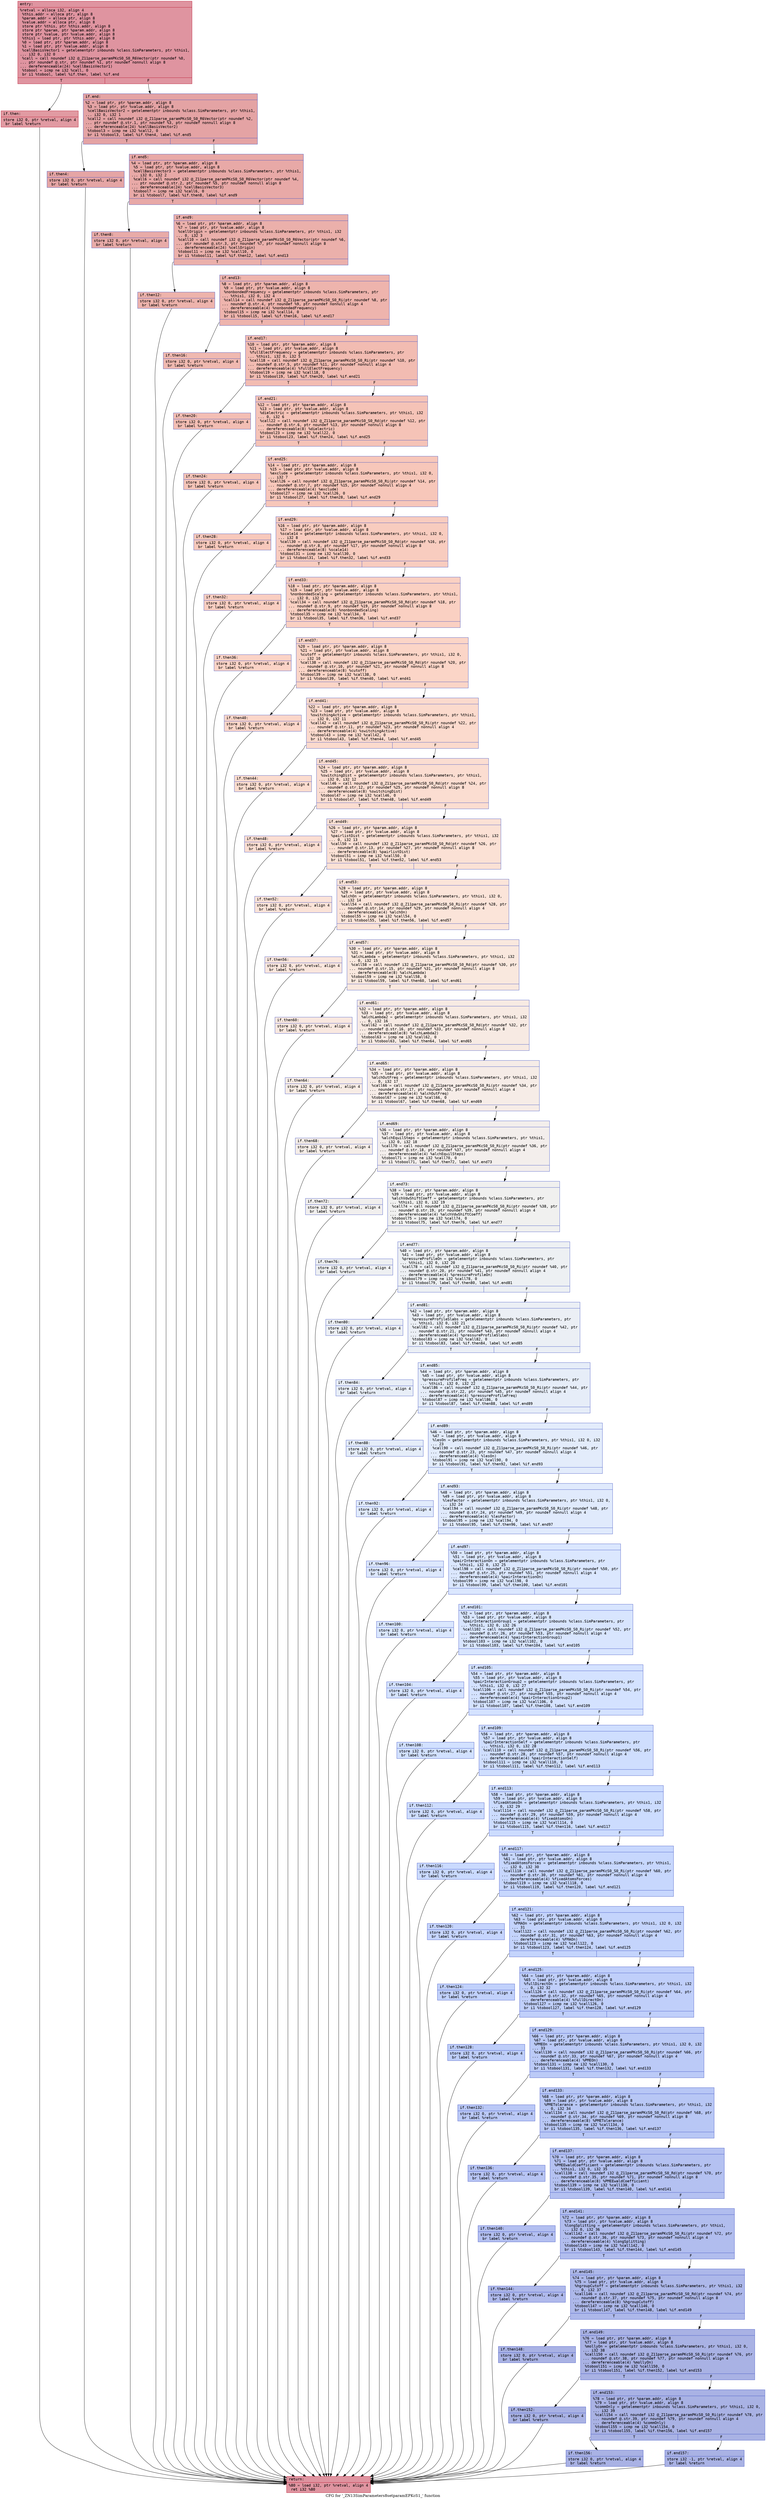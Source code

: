 digraph "CFG for '_ZN13SimParameters8setparamEPKcS1_' function" {
	label="CFG for '_ZN13SimParameters8setparamEPKcS1_' function";

	Node0x55f4dae7b9b0 [shape=record,color="#b70d28ff", style=filled, fillcolor="#b70d2870" fontname="Courier",label="{entry:\l|  %retval = alloca i32, align 4\l  %this.addr = alloca ptr, align 8\l  %param.addr = alloca ptr, align 8\l  %value.addr = alloca ptr, align 8\l  store ptr %this, ptr %this.addr, align 8\l  store ptr %param, ptr %param.addr, align 8\l  store ptr %value, ptr %value.addr, align 8\l  %this1 = load ptr, ptr %this.addr, align 8\l  %0 = load ptr, ptr %param.addr, align 8\l  %1 = load ptr, ptr %value.addr, align 8\l  %cellBasisVector1 = getelementptr inbounds %class.SimParameters, ptr %this1,\l... i32 0, i32 0\l  %call = call noundef i32 @_Z11parse_paramPKcS0_S0_R6Vector(ptr noundef %0,\l... ptr noundef @.str, ptr noundef %1, ptr noundef nonnull align 8\l... dereferenceable(24) %cellBasisVector1)\l  %tobool = icmp ne i32 %call, 0\l  br i1 %tobool, label %if.then, label %if.end\l|{<s0>T|<s1>F}}"];
	Node0x55f4dae7b9b0:s0 -> Node0x55f4dae7c420[tooltip="entry -> if.then\nProbability 62.50%" ];
	Node0x55f4dae7b9b0:s1 -> Node0x55f4dae7b890[tooltip="entry -> if.end\nProbability 37.50%" ];
	Node0x55f4dae7c420 [shape=record,color="#b70d28ff", style=filled, fillcolor="#bb1b2c70" fontname="Courier",label="{if.then:\l|  store i32 0, ptr %retval, align 4\l  br label %return\l}"];
	Node0x55f4dae7c420 -> Node0x55f4dae7c780[tooltip="if.then -> return\nProbability 100.00%" ];
	Node0x55f4dae7b890 [shape=record,color="#3d50c3ff", style=filled, fillcolor="#c32e3170" fontname="Courier",label="{if.end:\l|  %2 = load ptr, ptr %param.addr, align 8\l  %3 = load ptr, ptr %value.addr, align 8\l  %cellBasisVector2 = getelementptr inbounds %class.SimParameters, ptr %this1,\l... i32 0, i32 1\l  %call2 = call noundef i32 @_Z11parse_paramPKcS0_S0_R6Vector(ptr noundef %2,\l... ptr noundef @.str.1, ptr noundef %3, ptr noundef nonnull align 8\l... dereferenceable(24) %cellBasisVector2)\l  %tobool3 = icmp ne i32 %call2, 0\l  br i1 %tobool3, label %if.then4, label %if.end5\l|{<s0>T|<s1>F}}"];
	Node0x55f4dae7b890:s0 -> Node0x55f4dae7cca0[tooltip="if.end -> if.then4\nProbability 62.50%" ];
	Node0x55f4dae7b890:s1 -> Node0x55f4dae7cd50[tooltip="if.end -> if.end5\nProbability 37.50%" ];
	Node0x55f4dae7cca0 [shape=record,color="#3d50c3ff", style=filled, fillcolor="#c5333470" fontname="Courier",label="{if.then4:\l|  store i32 0, ptr %retval, align 4\l  br label %return\l}"];
	Node0x55f4dae7cca0 -> Node0x55f4dae7c780[tooltip="if.then4 -> return\nProbability 100.00%" ];
	Node0x55f4dae7cd50 [shape=record,color="#3d50c3ff", style=filled, fillcolor="#ca3b3770" fontname="Courier",label="{if.end5:\l|  %4 = load ptr, ptr %param.addr, align 8\l  %5 = load ptr, ptr %value.addr, align 8\l  %cellBasisVector3 = getelementptr inbounds %class.SimParameters, ptr %this1,\l... i32 0, i32 2\l  %call6 = call noundef i32 @_Z11parse_paramPKcS0_S0_R6Vector(ptr noundef %4,\l... ptr noundef @.str.2, ptr noundef %5, ptr noundef nonnull align 8\l... dereferenceable(24) %cellBasisVector3)\l  %tobool7 = icmp ne i32 %call6, 0\l  br i1 %tobool7, label %if.then8, label %if.end9\l|{<s0>T|<s1>F}}"];
	Node0x55f4dae7cd50:s0 -> Node0x55f4dae7d3b0[tooltip="if.end5 -> if.then8\nProbability 62.50%" ];
	Node0x55f4dae7cd50:s1 -> Node0x55f4dae7d400[tooltip="if.end5 -> if.end9\nProbability 37.50%" ];
	Node0x55f4dae7d3b0 [shape=record,color="#3d50c3ff", style=filled, fillcolor="#cc403a70" fontname="Courier",label="{if.then8:\l|  store i32 0, ptr %retval, align 4\l  br label %return\l}"];
	Node0x55f4dae7d3b0 -> Node0x55f4dae7c780[tooltip="if.then8 -> return\nProbability 100.00%" ];
	Node0x55f4dae7d400 [shape=record,color="#3d50c3ff", style=filled, fillcolor="#d24b4070" fontname="Courier",label="{if.end9:\l|  %6 = load ptr, ptr %param.addr, align 8\l  %7 = load ptr, ptr %value.addr, align 8\l  %cellOrigin = getelementptr inbounds %class.SimParameters, ptr %this1, i32\l... 0, i32 3\l  %call10 = call noundef i32 @_Z11parse_paramPKcS0_S0_R6Vector(ptr noundef %6,\l... ptr noundef @.str.3, ptr noundef %7, ptr noundef nonnull align 8\l... dereferenceable(24) %cellOrigin)\l  %tobool11 = icmp ne i32 %call10, 0\l  br i1 %tobool11, label %if.then12, label %if.end13\l|{<s0>T|<s1>F}}"];
	Node0x55f4dae7d400:s0 -> Node0x55f4dae734f0[tooltip="if.end9 -> if.then12\nProbability 62.50%" ];
	Node0x55f4dae7d400:s1 -> Node0x55f4dae73540[tooltip="if.end9 -> if.end13\nProbability 37.50%" ];
	Node0x55f4dae734f0 [shape=record,color="#3d50c3ff", style=filled, fillcolor="#d6524470" fontname="Courier",label="{if.then12:\l|  store i32 0, ptr %retval, align 4\l  br label %return\l}"];
	Node0x55f4dae734f0 -> Node0x55f4dae7c780[tooltip="if.then12 -> return\nProbability 100.00%" ];
	Node0x55f4dae73540 [shape=record,color="#3d50c3ff", style=filled, fillcolor="#d8564670" fontname="Courier",label="{if.end13:\l|  %8 = load ptr, ptr %param.addr, align 8\l  %9 = load ptr, ptr %value.addr, align 8\l  %nonbondedFrequency = getelementptr inbounds %class.SimParameters, ptr\l... %this1, i32 0, i32 4\l  %call14 = call noundef i32 @_Z11parse_paramPKcS0_S0_Ri(ptr noundef %8, ptr\l... noundef @.str.4, ptr noundef %9, ptr noundef nonnull align 4\l... dereferenceable(4) %nonbondedFrequency)\l  %tobool15 = icmp ne i32 %call14, 0\l  br i1 %tobool15, label %if.then16, label %if.end17\l|{<s0>T|<s1>F}}"];
	Node0x55f4dae73540:s0 -> Node0x55f4dae73cb0[tooltip="if.end13 -> if.then16\nProbability 62.50%" ];
	Node0x55f4dae73540:s1 -> Node0x55f4dae73d60[tooltip="if.end13 -> if.end17\nProbability 37.50%" ];
	Node0x55f4dae73cb0 [shape=record,color="#3d50c3ff", style=filled, fillcolor="#de614d70" fontname="Courier",label="{if.then16:\l|  store i32 0, ptr %retval, align 4\l  br label %return\l}"];
	Node0x55f4dae73cb0 -> Node0x55f4dae7c780[tooltip="if.then16 -> return\nProbability 100.00%" ];
	Node0x55f4dae73d60 [shape=record,color="#3d50c3ff", style=filled, fillcolor="#e1675170" fontname="Courier",label="{if.end17:\l|  %10 = load ptr, ptr %param.addr, align 8\l  %11 = load ptr, ptr %value.addr, align 8\l  %fullElectFrequency = getelementptr inbounds %class.SimParameters, ptr\l... %this1, i32 0, i32 5\l  %call18 = call noundef i32 @_Z11parse_paramPKcS0_S0_Ri(ptr noundef %10, ptr\l... noundef @.str.5, ptr noundef %11, ptr noundef nonnull align 4\l... dereferenceable(4) %fullElectFrequency)\l  %tobool19 = icmp ne i32 %call18, 0\l  br i1 %tobool19, label %if.then20, label %if.end21\l|{<s0>T|<s1>F}}"];
	Node0x55f4dae73d60:s0 -> Node0x55f4dae7fcc0[tooltip="if.end17 -> if.then20\nProbability 62.50%" ];
	Node0x55f4dae73d60:s1 -> Node0x55f4dae7fd10[tooltip="if.end17 -> if.end21\nProbability 37.50%" ];
	Node0x55f4dae7fcc0 [shape=record,color="#3d50c3ff", style=filled, fillcolor="#e36c5570" fontname="Courier",label="{if.then20:\l|  store i32 0, ptr %retval, align 4\l  br label %return\l}"];
	Node0x55f4dae7fcc0 -> Node0x55f4dae7c780[tooltip="if.then20 -> return\nProbability 100.00%" ];
	Node0x55f4dae7fd10 [shape=record,color="#3d50c3ff", style=filled, fillcolor="#e8765c70" fontname="Courier",label="{if.end21:\l|  %12 = load ptr, ptr %param.addr, align 8\l  %13 = load ptr, ptr %value.addr, align 8\l  %dielectric = getelementptr inbounds %class.SimParameters, ptr %this1, i32\l... 0, i32 6\l  %call22 = call noundef i32 @_Z11parse_paramPKcS0_S0_Rd(ptr noundef %12, ptr\l... noundef @.str.6, ptr noundef %13, ptr noundef nonnull align 8\l... dereferenceable(8) %dielectric)\l  %tobool23 = icmp ne i32 %call22, 0\l  br i1 %tobool23, label %if.then24, label %if.end25\l|{<s0>T|<s1>F}}"];
	Node0x55f4dae7fd10:s0 -> Node0x55f4dae803c0[tooltip="if.end21 -> if.then24\nProbability 62.50%" ];
	Node0x55f4dae7fd10:s1 -> Node0x55f4dae804a0[tooltip="if.end21 -> if.end25\nProbability 37.50%" ];
	Node0x55f4dae803c0 [shape=record,color="#3d50c3ff", style=filled, fillcolor="#e97a5f70" fontname="Courier",label="{if.then24:\l|  store i32 0, ptr %retval, align 4\l  br label %return\l}"];
	Node0x55f4dae803c0 -> Node0x55f4dae7c780[tooltip="if.then24 -> return\nProbability 100.00%" ];
	Node0x55f4dae804a0 [shape=record,color="#3d50c3ff", style=filled, fillcolor="#ec7f6370" fontname="Courier",label="{if.end25:\l|  %14 = load ptr, ptr %param.addr, align 8\l  %15 = load ptr, ptr %value.addr, align 8\l  %exclude = getelementptr inbounds %class.SimParameters, ptr %this1, i32 0,\l... i32 7\l  %call26 = call noundef i32 @_Z11parse_paramPKcS0_S0_Ri(ptr noundef %14, ptr\l... noundef @.str.7, ptr noundef %15, ptr noundef nonnull align 4\l... dereferenceable(4) %exclude)\l  %tobool27 = icmp ne i32 %call26, 0\l  br i1 %tobool27, label %if.then28, label %if.end29\l|{<s0>T|<s1>F}}"];
	Node0x55f4dae804a0:s0 -> Node0x55f4dae80b80[tooltip="if.end25 -> if.then28\nProbability 62.50%" ];
	Node0x55f4dae804a0:s1 -> Node0x55f4dae811f0[tooltip="if.end25 -> if.end29\nProbability 37.50%" ];
	Node0x55f4dae80b80 [shape=record,color="#3d50c3ff", style=filled, fillcolor="#ed836670" fontname="Courier",label="{if.then28:\l|  store i32 0, ptr %retval, align 4\l  br label %return\l}"];
	Node0x55f4dae80b80 -> Node0x55f4dae7c780[tooltip="if.then28 -> return\nProbability 100.00%" ];
	Node0x55f4dae811f0 [shape=record,color="#3d50c3ff", style=filled, fillcolor="#f08b6e70" fontname="Courier",label="{if.end29:\l|  %16 = load ptr, ptr %param.addr, align 8\l  %17 = load ptr, ptr %value.addr, align 8\l  %scale14 = getelementptr inbounds %class.SimParameters, ptr %this1, i32 0,\l... i32 8\l  %call30 = call noundef i32 @_Z11parse_paramPKcS0_S0_Rd(ptr noundef %16, ptr\l... noundef @.str.8, ptr noundef %17, ptr noundef nonnull align 8\l... dereferenceable(8) %scale14)\l  %tobool31 = icmp ne i32 %call30, 0\l  br i1 %tobool31, label %if.then32, label %if.end33\l|{<s0>T|<s1>F}}"];
	Node0x55f4dae811f0:s0 -> Node0x55f4dae81870[tooltip="if.end29 -> if.then32\nProbability 62.50%" ];
	Node0x55f4dae811f0:s1 -> Node0x55f4dae818c0[tooltip="if.end29 -> if.end33\nProbability 37.50%" ];
	Node0x55f4dae81870 [shape=record,color="#3d50c3ff", style=filled, fillcolor="#f2907270" fontname="Courier",label="{if.then32:\l|  store i32 0, ptr %retval, align 4\l  br label %return\l}"];
	Node0x55f4dae81870 -> Node0x55f4dae7c780[tooltip="if.then32 -> return\nProbability 100.00%" ];
	Node0x55f4dae818c0 [shape=record,color="#3d50c3ff", style=filled, fillcolor="#f3947570" fontname="Courier",label="{if.end33:\l|  %18 = load ptr, ptr %param.addr, align 8\l  %19 = load ptr, ptr %value.addr, align 8\l  %nonbondedScaling = getelementptr inbounds %class.SimParameters, ptr %this1,\l... i32 0, i32 9\l  %call34 = call noundef i32 @_Z11parse_paramPKcS0_S0_Rd(ptr noundef %18, ptr\l... noundef @.str.9, ptr noundef %19, ptr noundef nonnull align 8\l... dereferenceable(8) %nonbondedScaling)\l  %tobool35 = icmp ne i32 %call34, 0\l  br i1 %tobool35, label %if.then36, label %if.end37\l|{<s0>T|<s1>F}}"];
	Node0x55f4dae818c0:s0 -> Node0x55f4dae81fb0[tooltip="if.end33 -> if.then36\nProbability 62.50%" ];
	Node0x55f4dae818c0:s1 -> Node0x55f4dae82000[tooltip="if.end33 -> if.end37\nProbability 37.50%" ];
	Node0x55f4dae81fb0 [shape=record,color="#3d50c3ff", style=filled, fillcolor="#f59c7d70" fontname="Courier",label="{if.then36:\l|  store i32 0, ptr %retval, align 4\l  br label %return\l}"];
	Node0x55f4dae81fb0 -> Node0x55f4dae7c780[tooltip="if.then36 -> return\nProbability 100.00%" ];
	Node0x55f4dae82000 [shape=record,color="#3d50c3ff", style=filled, fillcolor="#f5a08170" fontname="Courier",label="{if.end37:\l|  %20 = load ptr, ptr %param.addr, align 8\l  %21 = load ptr, ptr %value.addr, align 8\l  %cutoff = getelementptr inbounds %class.SimParameters, ptr %this1, i32 0,\l... i32 10\l  %call38 = call noundef i32 @_Z11parse_paramPKcS0_S0_Rd(ptr noundef %20, ptr\l... noundef @.str.10, ptr noundef %21, ptr noundef nonnull align 8\l... dereferenceable(8) %cutoff)\l  %tobool39 = icmp ne i32 %call38, 0\l  br i1 %tobool39, label %if.then40, label %if.end41\l|{<s0>T|<s1>F}}"];
	Node0x55f4dae82000:s0 -> Node0x55f4dae82620[tooltip="if.end37 -> if.then40\nProbability 62.50%" ];
	Node0x55f4dae82000:s1 -> Node0x55f4dae82670[tooltip="if.end37 -> if.end41\nProbability 37.50%" ];
	Node0x55f4dae82620 [shape=record,color="#3d50c3ff", style=filled, fillcolor="#f6a38570" fontname="Courier",label="{if.then40:\l|  store i32 0, ptr %retval, align 4\l  br label %return\l}"];
	Node0x55f4dae82620 -> Node0x55f4dae7c780[tooltip="if.then40 -> return\nProbability 100.00%" ];
	Node0x55f4dae82670 [shape=record,color="#3d50c3ff", style=filled, fillcolor="#f7ac8e70" fontname="Courier",label="{if.end41:\l|  %22 = load ptr, ptr %param.addr, align 8\l  %23 = load ptr, ptr %value.addr, align 8\l  %switchingActive = getelementptr inbounds %class.SimParameters, ptr %this1,\l... i32 0, i32 11\l  %call42 = call noundef i32 @_Z11parse_paramPKcS0_S0_Ri(ptr noundef %22, ptr\l... noundef @.str.11, ptr noundef %23, ptr noundef nonnull align 4\l... dereferenceable(4) %switchingActive)\l  %tobool43 = icmp ne i32 %call42, 0\l  br i1 %tobool43, label %if.then44, label %if.end45\l|{<s0>T|<s1>F}}"];
	Node0x55f4dae82670:s0 -> Node0x55f4dae82d00[tooltip="if.end41 -> if.then44\nProbability 62.50%" ];
	Node0x55f4dae82670:s1 -> Node0x55f4dae82d50[tooltip="if.end41 -> if.end45\nProbability 37.50%" ];
	Node0x55f4dae82d00 [shape=record,color="#3d50c3ff", style=filled, fillcolor="#f7af9170" fontname="Courier",label="{if.then44:\l|  store i32 0, ptr %retval, align 4\l  br label %return\l}"];
	Node0x55f4dae82d00 -> Node0x55f4dae7c780[tooltip="if.then44 -> return\nProbability 100.00%" ];
	Node0x55f4dae82d50 [shape=record,color="#3d50c3ff", style=filled, fillcolor="#f7b39670" fontname="Courier",label="{if.end45:\l|  %24 = load ptr, ptr %param.addr, align 8\l  %25 = load ptr, ptr %value.addr, align 8\l  %switchingDist = getelementptr inbounds %class.SimParameters, ptr %this1,\l... i32 0, i32 12\l  %call46 = call noundef i32 @_Z11parse_paramPKcS0_S0_Rd(ptr noundef %24, ptr\l... noundef @.str.12, ptr noundef %25, ptr noundef nonnull align 8\l... dereferenceable(8) %switchingDist)\l  %tobool47 = icmp ne i32 %call46, 0\l  br i1 %tobool47, label %if.then48, label %if.end49\l|{<s0>T|<s1>F}}"];
	Node0x55f4dae82d50:s0 -> Node0x55f4dae833e0[tooltip="if.end45 -> if.then48\nProbability 62.50%" ];
	Node0x55f4dae82d50:s1 -> Node0x55f4dae83430[tooltip="if.end45 -> if.end49\nProbability 37.50%" ];
	Node0x55f4dae833e0 [shape=record,color="#3d50c3ff", style=filled, fillcolor="#f7b59970" fontname="Courier",label="{if.then48:\l|  store i32 0, ptr %retval, align 4\l  br label %return\l}"];
	Node0x55f4dae833e0 -> Node0x55f4dae7c780[tooltip="if.then48 -> return\nProbability 100.00%" ];
	Node0x55f4dae83430 [shape=record,color="#3d50c3ff", style=filled, fillcolor="#f7bca170" fontname="Courier",label="{if.end49:\l|  %26 = load ptr, ptr %param.addr, align 8\l  %27 = load ptr, ptr %value.addr, align 8\l  %pairlistDist = getelementptr inbounds %class.SimParameters, ptr %this1, i32\l... 0, i32 13\l  %call50 = call noundef i32 @_Z11parse_paramPKcS0_S0_Rd(ptr noundef %26, ptr\l... noundef @.str.13, ptr noundef %27, ptr noundef nonnull align 8\l... dereferenceable(8) %pairlistDist)\l  %tobool51 = icmp ne i32 %call50, 0\l  br i1 %tobool51, label %if.then52, label %if.end53\l|{<s0>T|<s1>F}}"];
	Node0x55f4dae83430:s0 -> Node0x55f4dae83ac0[tooltip="if.end49 -> if.then52\nProbability 62.50%" ];
	Node0x55f4dae83430:s1 -> Node0x55f4dae83b10[tooltip="if.end49 -> if.end53\nProbability 37.50%" ];
	Node0x55f4dae83ac0 [shape=record,color="#3d50c3ff", style=filled, fillcolor="#f6bfa670" fontname="Courier",label="{if.then52:\l|  store i32 0, ptr %retval, align 4\l  br label %return\l}"];
	Node0x55f4dae83ac0 -> Node0x55f4dae7c780[tooltip="if.then52 -> return\nProbability 100.00%" ];
	Node0x55f4dae83b10 [shape=record,color="#3d50c3ff", style=filled, fillcolor="#f5c1a970" fontname="Courier",label="{if.end53:\l|  %28 = load ptr, ptr %param.addr, align 8\l  %29 = load ptr, ptr %value.addr, align 8\l  %alchOn = getelementptr inbounds %class.SimParameters, ptr %this1, i32 0,\l... i32 14\l  %call54 = call noundef i32 @_Z11parse_paramPKcS0_S0_Ri(ptr noundef %28, ptr\l... noundef @.str.14, ptr noundef %29, ptr noundef nonnull align 4\l... dereferenceable(4) %alchOn)\l  %tobool55 = icmp ne i32 %call54, 0\l  br i1 %tobool55, label %if.then56, label %if.end57\l|{<s0>T|<s1>F}}"];
	Node0x55f4dae83b10:s0 -> Node0x55f4dae84190[tooltip="if.end53 -> if.then56\nProbability 62.50%" ];
	Node0x55f4dae83b10:s1 -> Node0x55f4dae841e0[tooltip="if.end53 -> if.end57\nProbability 37.50%" ];
	Node0x55f4dae84190 [shape=record,color="#3d50c3ff", style=filled, fillcolor="#f3c7b170" fontname="Courier",label="{if.then56:\l|  store i32 0, ptr %retval, align 4\l  br label %return\l}"];
	Node0x55f4dae84190 -> Node0x55f4dae7c780[tooltip="if.then56 -> return\nProbability 100.00%" ];
	Node0x55f4dae841e0 [shape=record,color="#3d50c3ff", style=filled, fillcolor="#f2cab570" fontname="Courier",label="{if.end57:\l|  %30 = load ptr, ptr %param.addr, align 8\l  %31 = load ptr, ptr %value.addr, align 8\l  %alchLambda = getelementptr inbounds %class.SimParameters, ptr %this1, i32\l... 0, i32 15\l  %call58 = call noundef i32 @_Z11parse_paramPKcS0_S0_Rd(ptr noundef %30, ptr\l... noundef @.str.15, ptr noundef %31, ptr noundef nonnull align 8\l... dereferenceable(8) %alchLambda)\l  %tobool59 = icmp ne i32 %call58, 0\l  br i1 %tobool59, label %if.then60, label %if.end61\l|{<s0>T|<s1>F}}"];
	Node0x55f4dae841e0:s0 -> Node0x55f4dae84870[tooltip="if.end57 -> if.then60\nProbability 62.50%" ];
	Node0x55f4dae841e0:s1 -> Node0x55f4dae848c0[tooltip="if.end57 -> if.end61\nProbability 37.50%" ];
	Node0x55f4dae84870 [shape=record,color="#3d50c3ff", style=filled, fillcolor="#f1ccb870" fontname="Courier",label="{if.then60:\l|  store i32 0, ptr %retval, align 4\l  br label %return\l}"];
	Node0x55f4dae84870 -> Node0x55f4dae7c780[tooltip="if.then60 -> return\nProbability 100.00%" ];
	Node0x55f4dae848c0 [shape=record,color="#3d50c3ff", style=filled, fillcolor="#eed0c070" fontname="Courier",label="{if.end61:\l|  %32 = load ptr, ptr %param.addr, align 8\l  %33 = load ptr, ptr %value.addr, align 8\l  %alchLambda2 = getelementptr inbounds %class.SimParameters, ptr %this1, i32\l... 0, i32 16\l  %call62 = call noundef i32 @_Z11parse_paramPKcS0_S0_Rd(ptr noundef %32, ptr\l... noundef @.str.16, ptr noundef %33, ptr noundef nonnull align 8\l... dereferenceable(8) %alchLambda2)\l  %tobool63 = icmp ne i32 %call62, 0\l  br i1 %tobool63, label %if.then64, label %if.end65\l|{<s0>T|<s1>F}}"];
	Node0x55f4dae848c0:s0 -> Node0x55f4dae84f50[tooltip="if.end61 -> if.then64\nProbability 62.50%" ];
	Node0x55f4dae848c0:s1 -> Node0x55f4dae84fa0[tooltip="if.end61 -> if.end65\nProbability 37.50%" ];
	Node0x55f4dae84f50 [shape=record,color="#3d50c3ff", style=filled, fillcolor="#ecd3c570" fontname="Courier",label="{if.then64:\l|  store i32 0, ptr %retval, align 4\l  br label %return\l}"];
	Node0x55f4dae84f50 -> Node0x55f4dae7c780[tooltip="if.then64 -> return\nProbability 100.00%" ];
	Node0x55f4dae84fa0 [shape=record,color="#3d50c3ff", style=filled, fillcolor="#ead5c970" fontname="Courier",label="{if.end65:\l|  %34 = load ptr, ptr %param.addr, align 8\l  %35 = load ptr, ptr %value.addr, align 8\l  %alchOutFreq = getelementptr inbounds %class.SimParameters, ptr %this1, i32\l... 0, i32 17\l  %call66 = call noundef i32 @_Z11parse_paramPKcS0_S0_Ri(ptr noundef %34, ptr\l... noundef @.str.17, ptr noundef %35, ptr noundef nonnull align 4\l... dereferenceable(4) %alchOutFreq)\l  %tobool67 = icmp ne i32 %call66, 0\l  br i1 %tobool67, label %if.then68, label %if.end69\l|{<s0>T|<s1>F}}"];
	Node0x55f4dae84fa0:s0 -> Node0x55f4dae80c60[tooltip="if.end65 -> if.then68\nProbability 62.50%" ];
	Node0x55f4dae84fa0:s1 -> Node0x55f4dae80cb0[tooltip="if.end65 -> if.end69\nProbability 37.50%" ];
	Node0x55f4dae80c60 [shape=record,color="#3d50c3ff", style=filled, fillcolor="#e8d6cc70" fontname="Courier",label="{if.then68:\l|  store i32 0, ptr %retval, align 4\l  br label %return\l}"];
	Node0x55f4dae80c60 -> Node0x55f4dae7c780[tooltip="if.then68 -> return\nProbability 100.00%" ];
	Node0x55f4dae80cb0 [shape=record,color="#3d50c3ff", style=filled, fillcolor="#e3d9d370" fontname="Courier",label="{if.end69:\l|  %36 = load ptr, ptr %param.addr, align 8\l  %37 = load ptr, ptr %value.addr, align 8\l  %alchEquilSteps = getelementptr inbounds %class.SimParameters, ptr %this1,\l... i32 0, i32 18\l  %call70 = call noundef i32 @_Z11parse_paramPKcS0_S0_Ri(ptr noundef %36, ptr\l... noundef @.str.18, ptr noundef %37, ptr noundef nonnull align 4\l... dereferenceable(4) %alchEquilSteps)\l  %tobool71 = icmp ne i32 %call70, 0\l  br i1 %tobool71, label %if.then72, label %if.end73\l|{<s0>T|<s1>F}}"];
	Node0x55f4dae80cb0:s0 -> Node0x55f4dae86350[tooltip="if.end69 -> if.then72\nProbability 62.50%" ];
	Node0x55f4dae80cb0:s1 -> Node0x55f4dae863a0[tooltip="if.end69 -> if.end73\nProbability 37.50%" ];
	Node0x55f4dae86350 [shape=record,color="#3d50c3ff", style=filled, fillcolor="#e0dbd870" fontname="Courier",label="{if.then72:\l|  store i32 0, ptr %retval, align 4\l  br label %return\l}"];
	Node0x55f4dae86350 -> Node0x55f4dae7c780[tooltip="if.then72 -> return\nProbability 100.00%" ];
	Node0x55f4dae863a0 [shape=record,color="#3d50c3ff", style=filled, fillcolor="#dedcdb70" fontname="Courier",label="{if.end73:\l|  %38 = load ptr, ptr %param.addr, align 8\l  %39 = load ptr, ptr %value.addr, align 8\l  %alchVdwShiftCoeff = getelementptr inbounds %class.SimParameters, ptr\l... %this1, i32 0, i32 19\l  %call74 = call noundef i32 @_Z11parse_paramPKcS0_S0_Ri(ptr noundef %38, ptr\l... noundef @.str.19, ptr noundef %39, ptr noundef nonnull align 4\l... dereferenceable(4) %alchVdwShiftCoeff)\l  %tobool75 = icmp ne i32 %call74, 0\l  br i1 %tobool75, label %if.then76, label %if.end77\l|{<s0>T|<s1>F}}"];
	Node0x55f4dae863a0:s0 -> Node0x55f4dae86a60[tooltip="if.end73 -> if.then76\nProbability 62.50%" ];
	Node0x55f4dae863a0:s1 -> Node0x55f4dae86ab0[tooltip="if.end73 -> if.end77\nProbability 37.50%" ];
	Node0x55f4dae86a60 [shape=record,color="#3d50c3ff", style=filled, fillcolor="#d9dce170" fontname="Courier",label="{if.then76:\l|  store i32 0, ptr %retval, align 4\l  br label %return\l}"];
	Node0x55f4dae86a60 -> Node0x55f4dae7c780[tooltip="if.then76 -> return\nProbability 100.00%" ];
	Node0x55f4dae86ab0 [shape=record,color="#3d50c3ff", style=filled, fillcolor="#d6dce470" fontname="Courier",label="{if.end77:\l|  %40 = load ptr, ptr %param.addr, align 8\l  %41 = load ptr, ptr %value.addr, align 8\l  %pressureProfileOn = getelementptr inbounds %class.SimParameters, ptr\l... %this1, i32 0, i32 20\l  %call78 = call noundef i32 @_Z11parse_paramPKcS0_S0_Ri(ptr noundef %40, ptr\l... noundef @.str.20, ptr noundef %41, ptr noundef nonnull align 4\l... dereferenceable(4) %pressureProfileOn)\l  %tobool79 = icmp ne i32 %call78, 0\l  br i1 %tobool79, label %if.then80, label %if.end81\l|{<s0>T|<s1>F}}"];
	Node0x55f4dae86ab0:s0 -> Node0x55f4dae87140[tooltip="if.end77 -> if.then80\nProbability 62.50%" ];
	Node0x55f4dae86ab0:s1 -> Node0x55f4dae87190[tooltip="if.end77 -> if.end81\nProbability 37.50%" ];
	Node0x55f4dae87140 [shape=record,color="#3d50c3ff", style=filled, fillcolor="#d4dbe670" fontname="Courier",label="{if.then80:\l|  store i32 0, ptr %retval, align 4\l  br label %return\l}"];
	Node0x55f4dae87140 -> Node0x55f4dae7c780[tooltip="if.then80 -> return\nProbability 100.00%" ];
	Node0x55f4dae87190 [shape=record,color="#3d50c3ff", style=filled, fillcolor="#d1dae970" fontname="Courier",label="{if.end81:\l|  %42 = load ptr, ptr %param.addr, align 8\l  %43 = load ptr, ptr %value.addr, align 8\l  %pressureProfileSlabs = getelementptr inbounds %class.SimParameters, ptr\l... %this1, i32 0, i32 21\l  %call82 = call noundef i32 @_Z11parse_paramPKcS0_S0_Ri(ptr noundef %42, ptr\l... noundef @.str.21, ptr noundef %43, ptr noundef nonnull align 4\l... dereferenceable(4) %pressureProfileSlabs)\l  %tobool83 = icmp ne i32 %call82, 0\l  br i1 %tobool83, label %if.then84, label %if.end85\l|{<s0>T|<s1>F}}"];
	Node0x55f4dae87190:s0 -> Node0x55f4dae87820[tooltip="if.end81 -> if.then84\nProbability 62.50%" ];
	Node0x55f4dae87190:s1 -> Node0x55f4dae87870[tooltip="if.end81 -> if.end85\nProbability 37.50%" ];
	Node0x55f4dae87820 [shape=record,color="#3d50c3ff", style=filled, fillcolor="#cbd8ee70" fontname="Courier",label="{if.then84:\l|  store i32 0, ptr %retval, align 4\l  br label %return\l}"];
	Node0x55f4dae87820 -> Node0x55f4dae7c780[tooltip="if.then84 -> return\nProbability 100.00%" ];
	Node0x55f4dae87870 [shape=record,color="#3d50c3ff", style=filled, fillcolor="#c7d7f070" fontname="Courier",label="{if.end85:\l|  %44 = load ptr, ptr %param.addr, align 8\l  %45 = load ptr, ptr %value.addr, align 8\l  %pressureProfileFreq = getelementptr inbounds %class.SimParameters, ptr\l... %this1, i32 0, i32 22\l  %call86 = call noundef i32 @_Z11parse_paramPKcS0_S0_Ri(ptr noundef %44, ptr\l... noundef @.str.22, ptr noundef %45, ptr noundef nonnull align 4\l... dereferenceable(4) %pressureProfileFreq)\l  %tobool87 = icmp ne i32 %call86, 0\l  br i1 %tobool87, label %if.then88, label %if.end89\l|{<s0>T|<s1>F}}"];
	Node0x55f4dae87870:s0 -> Node0x55f4dae87f00[tooltip="if.end85 -> if.then88\nProbability 62.50%" ];
	Node0x55f4dae87870:s1 -> Node0x55f4dae87f50[tooltip="if.end85 -> if.end89\nProbability 37.50%" ];
	Node0x55f4dae87f00 [shape=record,color="#3d50c3ff", style=filled, fillcolor="#c5d6f270" fontname="Courier",label="{if.then88:\l|  store i32 0, ptr %retval, align 4\l  br label %return\l}"];
	Node0x55f4dae87f00 -> Node0x55f4dae7c780[tooltip="if.then88 -> return\nProbability 100.00%" ];
	Node0x55f4dae87f50 [shape=record,color="#3d50c3ff", style=filled, fillcolor="#bfd3f670" fontname="Courier",label="{if.end89:\l|  %46 = load ptr, ptr %param.addr, align 8\l  %47 = load ptr, ptr %value.addr, align 8\l  %lesOn = getelementptr inbounds %class.SimParameters, ptr %this1, i32 0, i32\l... 23\l  %call90 = call noundef i32 @_Z11parse_paramPKcS0_S0_Ri(ptr noundef %46, ptr\l... noundef @.str.23, ptr noundef %47, ptr noundef nonnull align 4\l... dereferenceable(4) %lesOn)\l  %tobool91 = icmp ne i32 %call90, 0\l  br i1 %tobool91, label %if.then92, label %if.end93\l|{<s0>T|<s1>F}}"];
	Node0x55f4dae87f50:s0 -> Node0x55f4dae88d80[tooltip="if.end89 -> if.then92\nProbability 62.50%" ];
	Node0x55f4dae87f50:s1 -> Node0x55f4dae88dd0[tooltip="if.end89 -> if.end93\nProbability 37.50%" ];
	Node0x55f4dae88d80 [shape=record,color="#3d50c3ff", style=filled, fillcolor="#bbd1f870" fontname="Courier",label="{if.then92:\l|  store i32 0, ptr %retval, align 4\l  br label %return\l}"];
	Node0x55f4dae88d80 -> Node0x55f4dae7c780[tooltip="if.then92 -> return\nProbability 100.00%" ];
	Node0x55f4dae88dd0 [shape=record,color="#3d50c3ff", style=filled, fillcolor="#b9d0f970" fontname="Courier",label="{if.end93:\l|  %48 = load ptr, ptr %param.addr, align 8\l  %49 = load ptr, ptr %value.addr, align 8\l  %lesFactor = getelementptr inbounds %class.SimParameters, ptr %this1, i32 0,\l... i32 24\l  %call94 = call noundef i32 @_Z11parse_paramPKcS0_S0_Ri(ptr noundef %48, ptr\l... noundef @.str.24, ptr noundef %49, ptr noundef nonnull align 4\l... dereferenceable(4) %lesFactor)\l  %tobool95 = icmp ne i32 %call94, 0\l  br i1 %tobool95, label %if.then96, label %if.end97\l|{<s0>T|<s1>F}}"];
	Node0x55f4dae88dd0:s0 -> Node0x55f4dae89460[tooltip="if.end93 -> if.then96\nProbability 62.50%" ];
	Node0x55f4dae88dd0:s1 -> Node0x55f4dae894b0[tooltip="if.end93 -> if.end97\nProbability 37.50%" ];
	Node0x55f4dae89460 [shape=record,color="#3d50c3ff", style=filled, fillcolor="#b2ccfb70" fontname="Courier",label="{if.then96:\l|  store i32 0, ptr %retval, align 4\l  br label %return\l}"];
	Node0x55f4dae89460 -> Node0x55f4dae7c780[tooltip="if.then96 -> return\nProbability 100.00%" ];
	Node0x55f4dae894b0 [shape=record,color="#3d50c3ff", style=filled, fillcolor="#aec9fc70" fontname="Courier",label="{if.end97:\l|  %50 = load ptr, ptr %param.addr, align 8\l  %51 = load ptr, ptr %value.addr, align 8\l  %pairInteractionOn = getelementptr inbounds %class.SimParameters, ptr\l... %this1, i32 0, i32 25\l  %call98 = call noundef i32 @_Z11parse_paramPKcS0_S0_Ri(ptr noundef %50, ptr\l... noundef @.str.25, ptr noundef %51, ptr noundef nonnull align 4\l... dereferenceable(4) %pairInteractionOn)\l  %tobool99 = icmp ne i32 %call98, 0\l  br i1 %tobool99, label %if.then100, label %if.end101\l|{<s0>T|<s1>F}}"];
	Node0x55f4dae894b0:s0 -> Node0x55f4dae89ba0[tooltip="if.end97 -> if.then100\nProbability 62.50%" ];
	Node0x55f4dae894b0:s1 -> Node0x55f4dae89bf0[tooltip="if.end97 -> if.end101\nProbability 37.50%" ];
	Node0x55f4dae89ba0 [shape=record,color="#3d50c3ff", style=filled, fillcolor="#abc8fd70" fontname="Courier",label="{if.then100:\l|  store i32 0, ptr %retval, align 4\l  br label %return\l}"];
	Node0x55f4dae89ba0 -> Node0x55f4dae7c780[tooltip="if.then100 -> return\nProbability 100.00%" ];
	Node0x55f4dae89bf0 [shape=record,color="#3d50c3ff", style=filled, fillcolor="#a7c5fe70" fontname="Courier",label="{if.end101:\l|  %52 = load ptr, ptr %param.addr, align 8\l  %53 = load ptr, ptr %value.addr, align 8\l  %pairInteractionGroup1 = getelementptr inbounds %class.SimParameters, ptr\l... %this1, i32 0, i32 26\l  %call102 = call noundef i32 @_Z11parse_paramPKcS0_S0_Ri(ptr noundef %52, ptr\l... noundef @.str.26, ptr noundef %53, ptr noundef nonnull align 4\l... dereferenceable(4) %pairInteractionGroup1)\l  %tobool103 = icmp ne i32 %call102, 0\l  br i1 %tobool103, label %if.then104, label %if.end105\l|{<s0>T|<s1>F}}"];
	Node0x55f4dae89bf0:s0 -> Node0x55f4dae8a280[tooltip="if.end101 -> if.then104\nProbability 62.50%" ];
	Node0x55f4dae89bf0:s1 -> Node0x55f4dae8a2d0[tooltip="if.end101 -> if.end105\nProbability 37.50%" ];
	Node0x55f4dae8a280 [shape=record,color="#3d50c3ff", style=filled, fillcolor="#a1c0ff70" fontname="Courier",label="{if.then104:\l|  store i32 0, ptr %retval, align 4\l  br label %return\l}"];
	Node0x55f4dae8a280 -> Node0x55f4dae7c780[tooltip="if.then104 -> return\nProbability 100.00%" ];
	Node0x55f4dae8a2d0 [shape=record,color="#3d50c3ff", style=filled, fillcolor="#9ebeff70" fontname="Courier",label="{if.end105:\l|  %54 = load ptr, ptr %param.addr, align 8\l  %55 = load ptr, ptr %value.addr, align 8\l  %pairInteractionGroup2 = getelementptr inbounds %class.SimParameters, ptr\l... %this1, i32 0, i32 27\l  %call106 = call noundef i32 @_Z11parse_paramPKcS0_S0_Ri(ptr noundef %54, ptr\l... noundef @.str.27, ptr noundef %55, ptr noundef nonnull align 4\l... dereferenceable(4) %pairInteractionGroup2)\l  %tobool107 = icmp ne i32 %call106, 0\l  br i1 %tobool107, label %if.then108, label %if.end109\l|{<s0>T|<s1>F}}"];
	Node0x55f4dae8a2d0:s0 -> Node0x55f4dae8a960[tooltip="if.end105 -> if.then108\nProbability 62.50%" ];
	Node0x55f4dae8a2d0:s1 -> Node0x55f4dae8a9b0[tooltip="if.end105 -> if.end109\nProbability 37.50%" ];
	Node0x55f4dae8a960 [shape=record,color="#3d50c3ff", style=filled, fillcolor="#9abbff70" fontname="Courier",label="{if.then108:\l|  store i32 0, ptr %retval, align 4\l  br label %return\l}"];
	Node0x55f4dae8a960 -> Node0x55f4dae7c780[tooltip="if.then108 -> return\nProbability 100.00%" ];
	Node0x55f4dae8a9b0 [shape=record,color="#3d50c3ff", style=filled, fillcolor="#93b5fe70" fontname="Courier",label="{if.end109:\l|  %56 = load ptr, ptr %param.addr, align 8\l  %57 = load ptr, ptr %value.addr, align 8\l  %pairInteractionSelf = getelementptr inbounds %class.SimParameters, ptr\l... %this1, i32 0, i32 28\l  %call110 = call noundef i32 @_Z11parse_paramPKcS0_S0_Ri(ptr noundef %56, ptr\l... noundef @.str.28, ptr noundef %57, ptr noundef nonnull align 4\l... dereferenceable(4) %pairInteractionSelf)\l  %tobool111 = icmp ne i32 %call110, 0\l  br i1 %tobool111, label %if.then112, label %if.end113\l|{<s0>T|<s1>F}}"];
	Node0x55f4dae8a9b0:s0 -> Node0x55f4dae8b040[tooltip="if.end109 -> if.then112\nProbability 62.50%" ];
	Node0x55f4dae8a9b0:s1 -> Node0x55f4dae8b090[tooltip="if.end109 -> if.end113\nProbability 37.50%" ];
	Node0x55f4dae8b040 [shape=record,color="#3d50c3ff", style=filled, fillcolor="#8fb1fe70" fontname="Courier",label="{if.then112:\l|  store i32 0, ptr %retval, align 4\l  br label %return\l}"];
	Node0x55f4dae8b040 -> Node0x55f4dae7c780[tooltip="if.then112 -> return\nProbability 100.00%" ];
	Node0x55f4dae8b090 [shape=record,color="#3d50c3ff", style=filled, fillcolor="#8caffe70" fontname="Courier",label="{if.end113:\l|  %58 = load ptr, ptr %param.addr, align 8\l  %59 = load ptr, ptr %value.addr, align 8\l  %fixedAtomsOn = getelementptr inbounds %class.SimParameters, ptr %this1, i32\l... 0, i32 29\l  %call114 = call noundef i32 @_Z11parse_paramPKcS0_S0_Ri(ptr noundef %58, ptr\l... noundef @.str.29, ptr noundef %59, ptr noundef nonnull align 4\l... dereferenceable(4) %fixedAtomsOn)\l  %tobool115 = icmp ne i32 %call114, 0\l  br i1 %tobool115, label %if.then116, label %if.end117\l|{<s0>T|<s1>F}}"];
	Node0x55f4dae8b090:s0 -> Node0x55f4dae8b6c0[tooltip="if.end113 -> if.then116\nProbability 62.50%" ];
	Node0x55f4dae8b090:s1 -> Node0x55f4dae8b710[tooltip="if.end113 -> if.end117\nProbability 37.50%" ];
	Node0x55f4dae8b6c0 [shape=record,color="#3d50c3ff", style=filled, fillcolor="#88abfd70" fontname="Courier",label="{if.then116:\l|  store i32 0, ptr %retval, align 4\l  br label %return\l}"];
	Node0x55f4dae8b6c0 -> Node0x55f4dae7c780[tooltip="if.then116 -> return\nProbability 100.00%" ];
	Node0x55f4dae8b710 [shape=record,color="#3d50c3ff", style=filled, fillcolor="#81a4fb70" fontname="Courier",label="{if.end117:\l|  %60 = load ptr, ptr %param.addr, align 8\l  %61 = load ptr, ptr %value.addr, align 8\l  %fixedAtomsForces = getelementptr inbounds %class.SimParameters, ptr %this1,\l... i32 0, i32 30\l  %call118 = call noundef i32 @_Z11parse_paramPKcS0_S0_Ri(ptr noundef %60, ptr\l... noundef @.str.30, ptr noundef %61, ptr noundef nonnull align 4\l... dereferenceable(4) %fixedAtomsForces)\l  %tobool119 = icmp ne i32 %call118, 0\l  br i1 %tobool119, label %if.then120, label %if.end121\l|{<s0>T|<s1>F}}"];
	Node0x55f4dae8b710:s0 -> Node0x55f4dae8be00[tooltip="if.end117 -> if.then120\nProbability 62.50%" ];
	Node0x55f4dae8b710:s1 -> Node0x55f4dae8be50[tooltip="if.end117 -> if.end121\nProbability 37.50%" ];
	Node0x55f4dae8be00 [shape=record,color="#3d50c3ff", style=filled, fillcolor="#7ea1fa70" fontname="Courier",label="{if.then120:\l|  store i32 0, ptr %retval, align 4\l  br label %return\l}"];
	Node0x55f4dae8be00 -> Node0x55f4dae7c780[tooltip="if.then120 -> return\nProbability 100.00%" ];
	Node0x55f4dae8be50 [shape=record,color="#3d50c3ff", style=filled, fillcolor="#7a9df870" fontname="Courier",label="{if.end121:\l|  %62 = load ptr, ptr %param.addr, align 8\l  %63 = load ptr, ptr %value.addr, align 8\l  %FMAOn = getelementptr inbounds %class.SimParameters, ptr %this1, i32 0, i32\l... 31\l  %call122 = call noundef i32 @_Z11parse_paramPKcS0_S0_Ri(ptr noundef %62, ptr\l... noundef @.str.31, ptr noundef %63, ptr noundef nonnull align 4\l... dereferenceable(4) %FMAOn)\l  %tobool123 = icmp ne i32 %call122, 0\l  br i1 %tobool123, label %if.then124, label %if.end125\l|{<s0>T|<s1>F}}"];
	Node0x55f4dae8be50:s0 -> Node0x55f4dae8c470[tooltip="if.end121 -> if.then124\nProbability 62.50%" ];
	Node0x55f4dae8be50:s1 -> Node0x55f4dae8c4c0[tooltip="if.end121 -> if.end125\nProbability 37.50%" ];
	Node0x55f4dae8c470 [shape=record,color="#3d50c3ff", style=filled, fillcolor="#7396f570" fontname="Courier",label="{if.then124:\l|  store i32 0, ptr %retval, align 4\l  br label %return\l}"];
	Node0x55f4dae8c470 -> Node0x55f4dae7c780[tooltip="if.then124 -> return\nProbability 100.00%" ];
	Node0x55f4dae8c4c0 [shape=record,color="#3d50c3ff", style=filled, fillcolor="#7093f370" fontname="Courier",label="{if.end125:\l|  %64 = load ptr, ptr %param.addr, align 8\l  %65 = load ptr, ptr %value.addr, align 8\l  %fullDirectOn = getelementptr inbounds %class.SimParameters, ptr %this1, i32\l... 0, i32 32\l  %call126 = call noundef i32 @_Z11parse_paramPKcS0_S0_Ri(ptr noundef %64, ptr\l... noundef @.str.32, ptr noundef %65, ptr noundef nonnull align 4\l... dereferenceable(4) %fullDirectOn)\l  %tobool127 = icmp ne i32 %call126, 0\l  br i1 %tobool127, label %if.then128, label %if.end129\l|{<s0>T|<s1>F}}"];
	Node0x55f4dae8c4c0:s0 -> Node0x55f4dae8cb50[tooltip="if.end125 -> if.then128\nProbability 62.50%" ];
	Node0x55f4dae8c4c0:s1 -> Node0x55f4dae8cba0[tooltip="if.end125 -> if.end129\nProbability 37.50%" ];
	Node0x55f4dae8cb50 [shape=record,color="#3d50c3ff", style=filled, fillcolor="#6c8ff170" fontname="Courier",label="{if.then128:\l|  store i32 0, ptr %retval, align 4\l  br label %return\l}"];
	Node0x55f4dae8cb50 -> Node0x55f4dae7c780[tooltip="if.then128 -> return\nProbability 100.00%" ];
	Node0x55f4dae8cba0 [shape=record,color="#3d50c3ff", style=filled, fillcolor="#6687ed70" fontname="Courier",label="{if.end129:\l|  %66 = load ptr, ptr %param.addr, align 8\l  %67 = load ptr, ptr %value.addr, align 8\l  %PMEOn = getelementptr inbounds %class.SimParameters, ptr %this1, i32 0, i32\l... 33\l  %call130 = call noundef i32 @_Z11parse_paramPKcS0_S0_Ri(ptr noundef %66, ptr\l... noundef @.str.33, ptr noundef %67, ptr noundef nonnull align 4\l... dereferenceable(4) %PMEOn)\l  %tobool131 = icmp ne i32 %call130, 0\l  br i1 %tobool131, label %if.then132, label %if.end133\l|{<s0>T|<s1>F}}"];
	Node0x55f4dae8cba0:s0 -> Node0x55f4dae8d220[tooltip="if.end129 -> if.then132\nProbability 62.50%" ];
	Node0x55f4dae8cba0:s1 -> Node0x55f4dae8d270[tooltip="if.end129 -> if.end133\nProbability 37.50%" ];
	Node0x55f4dae8d220 [shape=record,color="#3d50c3ff", style=filled, fillcolor="#6282ea70" fontname="Courier",label="{if.then132:\l|  store i32 0, ptr %retval, align 4\l  br label %return\l}"];
	Node0x55f4dae8d220 -> Node0x55f4dae7c780[tooltip="if.then132 -> return\nProbability 100.00%" ];
	Node0x55f4dae8d270 [shape=record,color="#3d50c3ff", style=filled, fillcolor="#5f7fe870" fontname="Courier",label="{if.end133:\l|  %68 = load ptr, ptr %param.addr, align 8\l  %69 = load ptr, ptr %value.addr, align 8\l  %PMETolerance = getelementptr inbounds %class.SimParameters, ptr %this1, i32\l... 0, i32 34\l  %call134 = call noundef i32 @_Z11parse_paramPKcS0_S0_Rd(ptr noundef %68, ptr\l... noundef @.str.34, ptr noundef %69, ptr noundef nonnull align 8\l... dereferenceable(8) %PMETolerance)\l  %tobool135 = icmp ne i32 %call134, 0\l  br i1 %tobool135, label %if.then136, label %if.end137\l|{<s0>T|<s1>F}}"];
	Node0x55f4dae8d270:s0 -> Node0x55f4dae8d900[tooltip="if.end133 -> if.then136\nProbability 62.50%" ];
	Node0x55f4dae8d270:s1 -> Node0x55f4dae8d950[tooltip="if.end133 -> if.end137\nProbability 37.50%" ];
	Node0x55f4dae8d900 [shape=record,color="#3d50c3ff", style=filled, fillcolor="#5b7ae570" fontname="Courier",label="{if.then136:\l|  store i32 0, ptr %retval, align 4\l  br label %return\l}"];
	Node0x55f4dae8d900 -> Node0x55f4dae7c780[tooltip="if.then136 -> return\nProbability 100.00%" ];
	Node0x55f4dae8d950 [shape=record,color="#3d50c3ff", style=filled, fillcolor="#5572df70" fontname="Courier",label="{if.end137:\l|  %70 = load ptr, ptr %param.addr, align 8\l  %71 = load ptr, ptr %value.addr, align 8\l  %PMEEwaldCoefficient = getelementptr inbounds %class.SimParameters, ptr\l... %this1, i32 0, i32 35\l  %call138 = call noundef i32 @_Z11parse_paramPKcS0_S0_Rd(ptr noundef %70, ptr\l... noundef @.str.35, ptr noundef %71, ptr noundef nonnull align 8\l... dereferenceable(8) %PMEEwaldCoefficient)\l  %tobool139 = icmp ne i32 %call138, 0\l  br i1 %tobool139, label %if.then140, label %if.end141\l|{<s0>T|<s1>F}}"];
	Node0x55f4dae8d950:s0 -> Node0x55f4dae8e040[tooltip="if.end137 -> if.then140\nProbability 62.50%" ];
	Node0x55f4dae8d950:s1 -> Node0x55f4dae8e090[tooltip="if.end137 -> if.end141\nProbability 37.50%" ];
	Node0x55f4dae8e040 [shape=record,color="#3d50c3ff", style=filled, fillcolor="#536edd70" fontname="Courier",label="{if.then140:\l|  store i32 0, ptr %retval, align 4\l  br label %return\l}"];
	Node0x55f4dae8e040 -> Node0x55f4dae7c780[tooltip="if.then140 -> return\nProbability 100.00%" ];
	Node0x55f4dae8e090 [shape=record,color="#3d50c3ff", style=filled, fillcolor="#4f69d970" fontname="Courier",label="{if.end141:\l|  %72 = load ptr, ptr %param.addr, align 8\l  %73 = load ptr, ptr %value.addr, align 8\l  %longSplitting = getelementptr inbounds %class.SimParameters, ptr %this1,\l... i32 0, i32 36\l  %call142 = call noundef i32 @_Z11parse_paramPKcS0_S0_Ri(ptr noundef %72, ptr\l... noundef @.str.36, ptr noundef %73, ptr noundef nonnull align 4\l... dereferenceable(4) %longSplitting)\l  %tobool143 = icmp ne i32 %call142, 0\l  br i1 %tobool143, label %if.then144, label %if.end145\l|{<s0>T|<s1>F}}"];
	Node0x55f4dae8e090:s0 -> Node0x55f4dae855a0[tooltip="if.end141 -> if.then144\nProbability 62.50%" ];
	Node0x55f4dae8e090:s1 -> Node0x55f4dae855f0[tooltip="if.end141 -> if.end145\nProbability 37.50%" ];
	Node0x55f4dae855a0 [shape=record,color="#3d50c3ff", style=filled, fillcolor="#4961d270" fontname="Courier",label="{if.then144:\l|  store i32 0, ptr %retval, align 4\l  br label %return\l}"];
	Node0x55f4dae855a0 -> Node0x55f4dae7c780[tooltip="if.then144 -> return\nProbability 100.00%" ];
	Node0x55f4dae855f0 [shape=record,color="#3d50c3ff", style=filled, fillcolor="#465ecf70" fontname="Courier",label="{if.end145:\l|  %74 = load ptr, ptr %param.addr, align 8\l  %75 = load ptr, ptr %value.addr, align 8\l  %hgroupCutoff = getelementptr inbounds %class.SimParameters, ptr %this1, i32\l... 0, i32 37\l  %call146 = call noundef i32 @_Z11parse_paramPKcS0_S0_Rd(ptr noundef %74, ptr\l... noundef @.str.37, ptr noundef %75, ptr noundef nonnull align 8\l... dereferenceable(8) %hgroupCutoff)\l  %tobool147 = icmp ne i32 %call146, 0\l  br i1 %tobool147, label %if.then148, label %if.end149\l|{<s0>T|<s1>F}}"];
	Node0x55f4dae855f0:s0 -> Node0x55f4dae85c80[tooltip="if.end145 -> if.then148\nProbability 62.50%" ];
	Node0x55f4dae855f0:s1 -> Node0x55f4dae85cd0[tooltip="if.end145 -> if.end149\nProbability 37.50%" ];
	Node0x55f4dae85c80 [shape=record,color="#3d50c3ff", style=filled, fillcolor="#3d50c370" fontname="Courier",label="{if.then148:\l|  store i32 0, ptr %retval, align 4\l  br label %return\l}"];
	Node0x55f4dae85c80 -> Node0x55f4dae7c780[tooltip="if.then148 -> return\nProbability 100.00%" ];
	Node0x55f4dae85cd0 [shape=record,color="#3d50c3ff", style=filled, fillcolor="#3d50c370" fontname="Courier",label="{if.end149:\l|  %76 = load ptr, ptr %param.addr, align 8\l  %77 = load ptr, ptr %value.addr, align 8\l  %mollyOn = getelementptr inbounds %class.SimParameters, ptr %this1, i32 0,\l... i32 38\l  %call150 = call noundef i32 @_Z11parse_paramPKcS0_S0_Ri(ptr noundef %76, ptr\l... noundef @.str.38, ptr noundef %77, ptr noundef nonnull align 4\l... dereferenceable(4) %mollyOn)\l  %tobool151 = icmp ne i32 %call150, 0\l  br i1 %tobool151, label %if.then152, label %if.end153\l|{<s0>T|<s1>F}}"];
	Node0x55f4dae85cd0:s0 -> Node0x55f4dae90070[tooltip="if.end149 -> if.then152\nProbability 62.50%" ];
	Node0x55f4dae85cd0:s1 -> Node0x55f4dae900c0[tooltip="if.end149 -> if.end153\nProbability 37.50%" ];
	Node0x55f4dae90070 [shape=record,color="#3d50c3ff", style=filled, fillcolor="#3d50c370" fontname="Courier",label="{if.then152:\l|  store i32 0, ptr %retval, align 4\l  br label %return\l}"];
	Node0x55f4dae90070 -> Node0x55f4dae7c780[tooltip="if.then152 -> return\nProbability 100.00%" ];
	Node0x55f4dae900c0 [shape=record,color="#3d50c3ff", style=filled, fillcolor="#3d50c370" fontname="Courier",label="{if.end153:\l|  %78 = load ptr, ptr %param.addr, align 8\l  %79 = load ptr, ptr %value.addr, align 8\l  %commOnly = getelementptr inbounds %class.SimParameters, ptr %this1, i32 0,\l... i32 39\l  %call154 = call noundef i32 @_Z11parse_paramPKcS0_S0_Ri(ptr noundef %78, ptr\l... noundef @.str.39, ptr noundef %79, ptr noundef nonnull align 4\l... dereferenceable(4) %commOnly)\l  %tobool155 = icmp ne i32 %call154, 0\l  br i1 %tobool155, label %if.then156, label %if.end157\l|{<s0>T|<s1>F}}"];
	Node0x55f4dae900c0:s0 -> Node0x55f4dae90750[tooltip="if.end153 -> if.then156\nProbability 62.50%" ];
	Node0x55f4dae900c0:s1 -> Node0x55f4dae907a0[tooltip="if.end153 -> if.end157\nProbability 37.50%" ];
	Node0x55f4dae90750 [shape=record,color="#3d50c3ff", style=filled, fillcolor="#3d50c370" fontname="Courier",label="{if.then156:\l|  store i32 0, ptr %retval, align 4\l  br label %return\l}"];
	Node0x55f4dae90750 -> Node0x55f4dae7c780[tooltip="if.then156 -> return\nProbability 100.00%" ];
	Node0x55f4dae907a0 [shape=record,color="#3d50c3ff", style=filled, fillcolor="#3d50c370" fontname="Courier",label="{if.end157:\l|  store i32 -1, ptr %retval, align 4\l  br label %return\l}"];
	Node0x55f4dae907a0 -> Node0x55f4dae7c780[tooltip="if.end157 -> return\nProbability 100.00%" ];
	Node0x55f4dae7c780 [shape=record,color="#b70d28ff", style=filled, fillcolor="#b70d2870" fontname="Courier",label="{return:\l|  %80 = load i32, ptr %retval, align 4\l  ret i32 %80\l}"];
}
